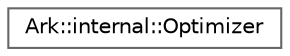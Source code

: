 digraph "Graphical Class Hierarchy"
{
 // INTERACTIVE_SVG=YES
 // LATEX_PDF_SIZE
  bgcolor="transparent";
  edge [fontname=Helvetica,fontsize=10,labelfontname=Helvetica,labelfontsize=10];
  node [fontname=Helvetica,fontsize=10,shape=box,height=0.2,width=0.4];
  rankdir="LR";
  Node0 [label="Ark::internal::Optimizer",height=0.2,width=0.4,color="grey40", fillcolor="white", style="filled",URL="$d7/da8/classArk_1_1internal_1_1Optimizer.html",tooltip="The ArkScript AST optimizer."];
}
